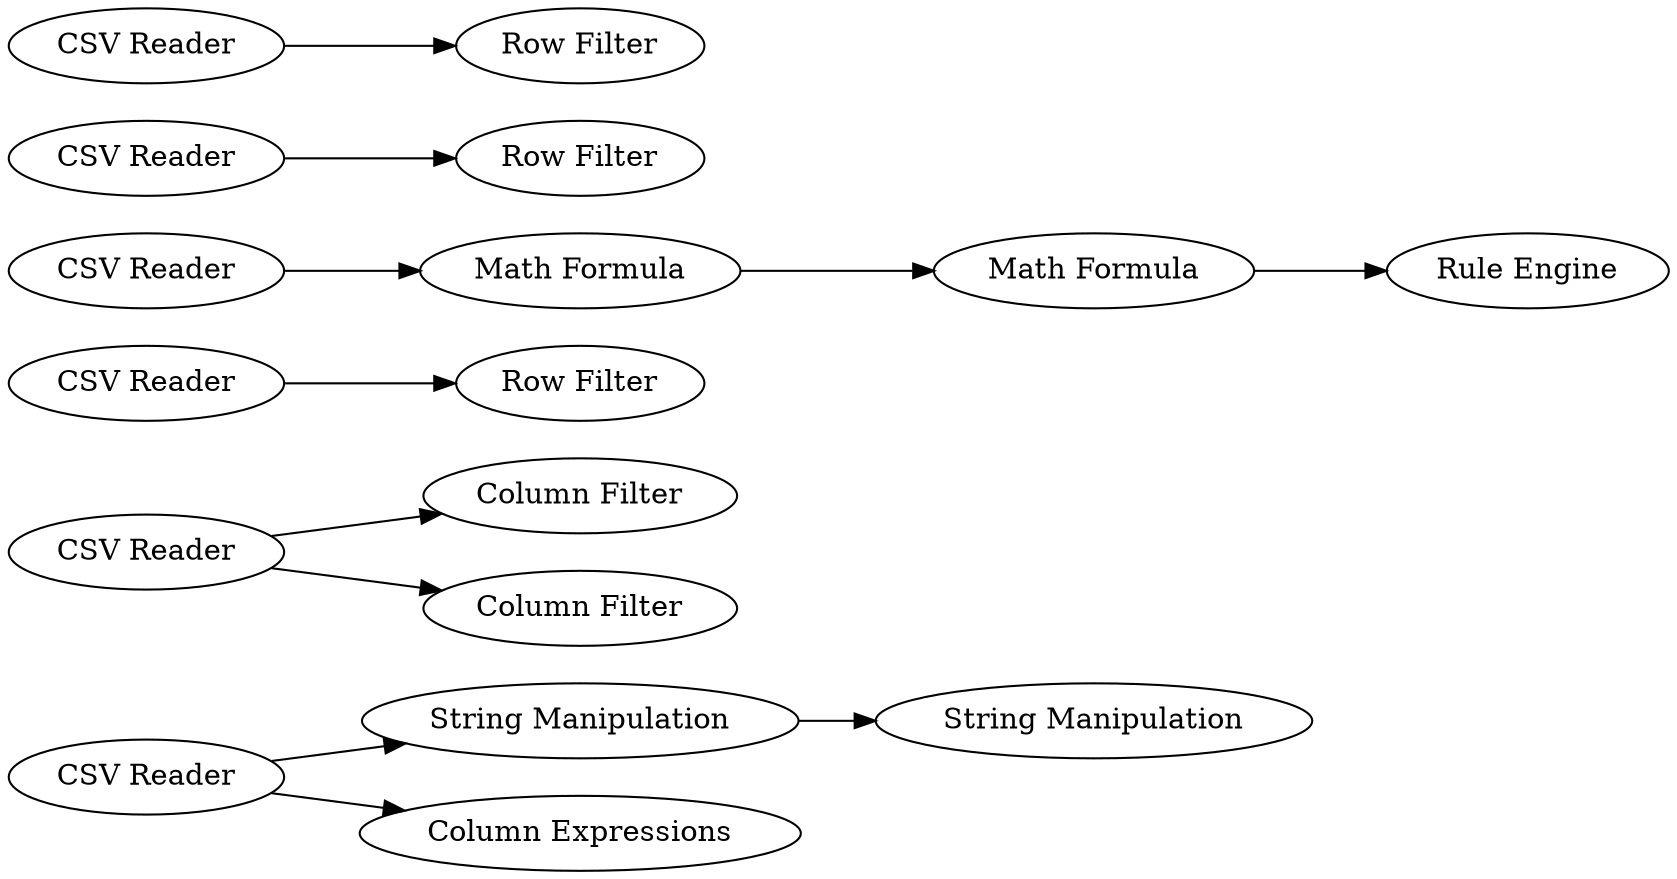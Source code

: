 digraph {
	"-4940476393809680764_14" [label="String Manipulation"]
	"-4940476393809680764_11" [label="Column Filter"]
	"-4940476393809680764_17" [label="CSV Reader"]
	"-4940476393809680764_1" [label="CSV Reader"]
	"-4940476393809680764_18" [label="CSV Reader"]
	"-4940476393809680764_20" [label="Math Formula"]
	"-4940476393809680764_6" [label="Row Filter"]
	"-4940476393809680764_19" [label="Math Formula"]
	"-4940476393809680764_15" [label="String Manipulation"]
	"-4940476393809680764_16" [label="Column Expressions"]
	"-4940476393809680764_10" [label="Column Filter"]
	"-4940476393809680764_21" [label="Rule Engine"]
	"-4940476393809680764_12" [label="CSV Reader"]
	"-4940476393809680764_5" [label="Row Filter"]
	"-4940476393809680764_4" [label="Row Filter"]
	"-4940476393809680764_3" [label="CSV Reader"]
	"-4940476393809680764_2" [label="CSV Reader"]
	"-4940476393809680764_12" -> "-4940476393809680764_11"
	"-4940476393809680764_20" -> "-4940476393809680764_21"
	"-4940476393809680764_14" -> "-4940476393809680764_15"
	"-4940476393809680764_17" -> "-4940476393809680764_16"
	"-4940476393809680764_3" -> "-4940476393809680764_6"
	"-4940476393809680764_19" -> "-4940476393809680764_20"
	"-4940476393809680764_17" -> "-4940476393809680764_14"
	"-4940476393809680764_1" -> "-4940476393809680764_4"
	"-4940476393809680764_2" -> "-4940476393809680764_5"
	"-4940476393809680764_18" -> "-4940476393809680764_19"
	"-4940476393809680764_12" -> "-4940476393809680764_10"
	rankdir=LR
}
